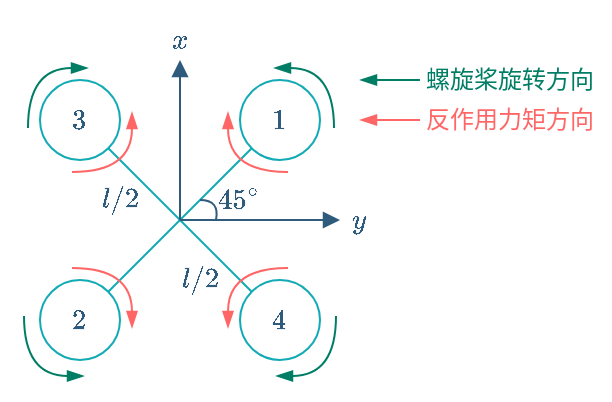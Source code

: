 <mxfile version="15.2.7" type="github">
  <diagram id="LuNTBENFR6F_MdsBUx-b" name="Page-1">
    <mxGraphModel dx="529" dy="297" grid="1" gridSize="10" guides="1" tooltips="1" connect="1" arrows="1" fold="1" page="1" pageScale="1" pageWidth="827" pageHeight="1169" math="1" shadow="0">
      <root>
        <mxCell id="0" />
        <mxCell id="1" parent="0" />
        <mxCell id="-sbZYYDN0JHB_6JqgcRb-1" value="" style="endArrow=none;html=1;strokeColor=#12AAB5;entryX=0;entryY=1;entryDx=0;entryDy=0;exitX=1;exitY=0;exitDx=0;exitDy=0;" edge="1" parent="1" source="-sbZYYDN0JHB_6JqgcRb-5" target="-sbZYYDN0JHB_6JqgcRb-3">
          <mxGeometry width="50" height="50" relative="1" as="geometry">
            <mxPoint x="380" y="260" as="sourcePoint" />
            <mxPoint x="460" y="180" as="targetPoint" />
          </mxGeometry>
        </mxCell>
        <mxCell id="-sbZYYDN0JHB_6JqgcRb-2" value="" style="endArrow=none;html=1;strokeColor=#12AAB5;entryX=1;entryY=1;entryDx=0;entryDy=0;exitX=0;exitY=0;exitDx=0;exitDy=0;" edge="1" parent="1" source="-sbZYYDN0JHB_6JqgcRb-6" target="-sbZYYDN0JHB_6JqgcRb-4">
          <mxGeometry width="50" height="50" relative="1" as="geometry">
            <mxPoint x="460" y="260" as="sourcePoint" />
            <mxPoint x="380" y="180" as="targetPoint" />
          </mxGeometry>
        </mxCell>
        <mxCell id="-sbZYYDN0JHB_6JqgcRb-3" value="" style="ellipse;whiteSpace=wrap;html=1;aspect=fixed;strokeColor=#12AAB5;fillColor=none;" vertex="1" parent="1">
          <mxGeometry x="450" y="150" width="40" height="40" as="geometry" />
        </mxCell>
        <mxCell id="-sbZYYDN0JHB_6JqgcRb-4" value="" style="ellipse;whiteSpace=wrap;html=1;aspect=fixed;strokeColor=#12AAB5;fillColor=none;" vertex="1" parent="1">
          <mxGeometry x="350" y="150" width="40" height="40" as="geometry" />
        </mxCell>
        <mxCell id="-sbZYYDN0JHB_6JqgcRb-5" value="" style="ellipse;whiteSpace=wrap;html=1;aspect=fixed;strokeColor=#12AAB5;fillColor=none;" vertex="1" parent="1">
          <mxGeometry x="350" y="250" width="40" height="40" as="geometry" />
        </mxCell>
        <mxCell id="-sbZYYDN0JHB_6JqgcRb-6" value="" style="ellipse;whiteSpace=wrap;html=1;aspect=fixed;strokeColor=#12AAB5;fillColor=none;" vertex="1" parent="1">
          <mxGeometry x="450" y="250" width="40" height="40" as="geometry" />
        </mxCell>
        <mxCell id="-sbZYYDN0JHB_6JqgcRb-7" value="" style="endArrow=block;html=1;strokeColor=#2F5B7C;endFill=1;fontColor=#2F5B7C;" edge="1" parent="1">
          <mxGeometry width="50" height="50" relative="1" as="geometry">
            <mxPoint x="420" y="220" as="sourcePoint" />
            <mxPoint x="420" y="140" as="targetPoint" />
          </mxGeometry>
        </mxCell>
        <mxCell id="-sbZYYDN0JHB_6JqgcRb-8" value="" style="endArrow=block;html=1;strokeColor=#2F5B7C;endFill=1;" edge="1" parent="1">
          <mxGeometry width="50" height="50" relative="1" as="geometry">
            <mxPoint x="420.0" y="220" as="sourcePoint" />
            <mxPoint x="500" y="220" as="targetPoint" />
          </mxGeometry>
        </mxCell>
        <mxCell id="-sbZYYDN0JHB_6JqgcRb-9" value="$$x$$" style="text;html=1;strokeColor=none;fillColor=none;align=center;verticalAlign=middle;whiteSpace=wrap;rounded=0;fontColor=#2F5B7C;" vertex="1" parent="1">
          <mxGeometry x="410" y="120" width="20" height="20" as="geometry" />
        </mxCell>
        <mxCell id="-sbZYYDN0JHB_6JqgcRb-10" value="$$y$$" style="text;html=1;strokeColor=none;fillColor=none;align=center;verticalAlign=middle;whiteSpace=wrap;rounded=0;fontColor=#2F5B7C;" vertex="1" parent="1">
          <mxGeometry x="500" y="210" width="20" height="20" as="geometry" />
        </mxCell>
        <mxCell id="-sbZYYDN0JHB_6JqgcRb-12" value="$$l/2$$" style="text;html=1;strokeColor=none;fillColor=none;align=center;verticalAlign=middle;whiteSpace=wrap;rounded=0;fontColor=#2F5B7C;" vertex="1" parent="1">
          <mxGeometry x="380" y="200" width="20" height="20" as="geometry" />
        </mxCell>
        <mxCell id="-sbZYYDN0JHB_6JqgcRb-13" value="$$l/2$$" style="text;html=1;strokeColor=none;fillColor=none;align=center;verticalAlign=middle;whiteSpace=wrap;rounded=0;fontColor=#2F5B7C;" vertex="1" parent="1">
          <mxGeometry x="420" y="240" width="20" height="20" as="geometry" />
        </mxCell>
        <mxCell id="-sbZYYDN0JHB_6JqgcRb-15" value="" style="endArrow=blockThin;html=1;fontColor=#2F5B7C;strokeColor=#007D65;curved=1;endFill=1;" edge="1" parent="1">
          <mxGeometry width="50" height="50" relative="1" as="geometry">
            <mxPoint x="344" y="174" as="sourcePoint" />
            <mxPoint x="374" y="144" as="targetPoint" />
            <Array as="points">
              <mxPoint x="344" y="144" />
            </Array>
          </mxGeometry>
        </mxCell>
        <mxCell id="-sbZYYDN0JHB_6JqgcRb-16" value="" style="endArrow=blockThin;html=1;fontColor=#2F5B7C;strokeColor=#007D65;curved=1;endFill=1;" edge="1" parent="1">
          <mxGeometry width="50" height="50" relative="1" as="geometry">
            <mxPoint x="497" y="174" as="sourcePoint" />
            <mxPoint x="467" y="144" as="targetPoint" />
            <Array as="points">
              <mxPoint x="497" y="144" />
            </Array>
          </mxGeometry>
        </mxCell>
        <mxCell id="-sbZYYDN0JHB_6JqgcRb-17" value="" style="endArrow=none;html=1;fontColor=#2F5B7C;strokeColor=#007D65;curved=1;endFill=0;startArrow=blockThin;startFill=1;" edge="1" parent="1">
          <mxGeometry width="50" height="50" relative="1" as="geometry">
            <mxPoint x="468" y="298" as="sourcePoint" />
            <mxPoint x="498" y="268" as="targetPoint" />
            <Array as="points">
              <mxPoint x="498" y="298" />
            </Array>
          </mxGeometry>
        </mxCell>
        <mxCell id="-sbZYYDN0JHB_6JqgcRb-18" value="$$1$$" style="text;html=1;strokeColor=none;fillColor=none;align=center;verticalAlign=middle;whiteSpace=wrap;rounded=0;fontColor=#2F5B7C;" vertex="1" parent="1">
          <mxGeometry x="460" y="160" width="20" height="20" as="geometry" />
        </mxCell>
        <mxCell id="-sbZYYDN0JHB_6JqgcRb-19" value="$$3$$" style="text;html=1;strokeColor=none;fillColor=none;align=center;verticalAlign=middle;whiteSpace=wrap;rounded=0;fontColor=#2F5B7C;" vertex="1" parent="1">
          <mxGeometry x="360" y="160" width="20" height="20" as="geometry" />
        </mxCell>
        <mxCell id="-sbZYYDN0JHB_6JqgcRb-20" value="$$2$$" style="text;html=1;strokeColor=none;fillColor=none;align=center;verticalAlign=middle;whiteSpace=wrap;rounded=0;fontColor=#2F5B7C;" vertex="1" parent="1">
          <mxGeometry x="360" y="260" width="20" height="20" as="geometry" />
        </mxCell>
        <mxCell id="-sbZYYDN0JHB_6JqgcRb-21" value="$$4$$" style="text;html=1;strokeColor=none;fillColor=none;align=center;verticalAlign=middle;whiteSpace=wrap;rounded=0;fontColor=#2F5B7C;" vertex="1" parent="1">
          <mxGeometry x="460" y="260" width="20" height="20" as="geometry" />
        </mxCell>
        <mxCell id="-sbZYYDN0JHB_6JqgcRb-25" value="" style="endArrow=blockThin;html=1;fontColor=#2F5B7C;strokeColor=#007D65;curved=1;endFill=1;" edge="1" parent="1">
          <mxGeometry width="50" height="50" relative="1" as="geometry">
            <mxPoint x="342" y="268" as="sourcePoint" />
            <mxPoint x="372" y="298" as="targetPoint" />
            <Array as="points">
              <mxPoint x="342" y="298" />
            </Array>
          </mxGeometry>
        </mxCell>
        <mxCell id="-sbZYYDN0JHB_6JqgcRb-26" value="" style="endArrow=none;html=1;fontColor=#2F5B7C;strokeColor=#FF6666;curved=1;endFill=0;startArrow=blockThin;startFill=1;" edge="1" parent="1">
          <mxGeometry width="50" height="50" relative="1" as="geometry">
            <mxPoint x="396" y="166" as="sourcePoint" />
            <mxPoint x="366" y="196" as="targetPoint" />
            <Array as="points">
              <mxPoint x="396" y="196" />
            </Array>
          </mxGeometry>
        </mxCell>
        <mxCell id="-sbZYYDN0JHB_6JqgcRb-27" value="" style="endArrow=blockThin;html=1;fontColor=#2F5B7C;strokeColor=#FF6666;curved=1;endFill=1;" edge="1" parent="1">
          <mxGeometry width="50" height="50" relative="1" as="geometry">
            <mxPoint x="474" y="196" as="sourcePoint" />
            <mxPoint x="444" y="166" as="targetPoint" />
            <Array as="points">
              <mxPoint x="444" y="196" />
            </Array>
          </mxGeometry>
        </mxCell>
        <mxCell id="-sbZYYDN0JHB_6JqgcRb-28" value="" style="endArrow=blockThin;html=1;fontColor=#2F5B7C;strokeColor=#FF6666;curved=1;endFill=1;" edge="1" parent="1">
          <mxGeometry width="50" height="50" relative="1" as="geometry">
            <mxPoint x="474" y="244" as="sourcePoint" />
            <mxPoint x="444" y="274" as="targetPoint" />
            <Array as="points">
              <mxPoint x="444" y="244" />
            </Array>
          </mxGeometry>
        </mxCell>
        <mxCell id="-sbZYYDN0JHB_6JqgcRb-29" value="" style="endArrow=blockThin;html=1;fontColor=#2F5B7C;strokeColor=#FF6666;curved=1;endFill=1;" edge="1" parent="1">
          <mxGeometry width="50" height="50" relative="1" as="geometry">
            <mxPoint x="366" y="244" as="sourcePoint" />
            <mxPoint x="396" y="274" as="targetPoint" />
            <Array as="points">
              <mxPoint x="396" y="244" />
            </Array>
          </mxGeometry>
        </mxCell>
        <mxCell id="-sbZYYDN0JHB_6JqgcRb-30" value="" style="endArrow=blockThin;html=1;fontColor=#2F5B7C;strokeColor=#007D65;endFill=1;" edge="1" parent="1">
          <mxGeometry width="50" height="50" relative="1" as="geometry">
            <mxPoint x="540" y="150" as="sourcePoint" />
            <mxPoint x="510" y="150" as="targetPoint" />
          </mxGeometry>
        </mxCell>
        <mxCell id="-sbZYYDN0JHB_6JqgcRb-31" value="螺旋桨旋转方向" style="text;html=1;strokeColor=none;fillColor=none;align=center;verticalAlign=middle;whiteSpace=wrap;rounded=0;fontColor=#007D65;" vertex="1" parent="1">
          <mxGeometry x="540" y="140" width="90" height="20" as="geometry" />
        </mxCell>
        <mxCell id="-sbZYYDN0JHB_6JqgcRb-32" value="" style="endArrow=blockThin;html=1;fontColor=#2F5B7C;strokeColor=#FF6666;endFill=1;" edge="1" parent="1">
          <mxGeometry width="50" height="50" relative="1" as="geometry">
            <mxPoint x="540" y="170" as="sourcePoint" />
            <mxPoint x="510" y="170" as="targetPoint" />
          </mxGeometry>
        </mxCell>
        <mxCell id="-sbZYYDN0JHB_6JqgcRb-33" value="反作用力矩方向" style="text;html=1;strokeColor=none;fillColor=none;align=center;verticalAlign=middle;whiteSpace=wrap;rounded=0;fontColor=#FF6666;" vertex="1" parent="1">
          <mxGeometry x="540" y="160" width="90" height="20" as="geometry" />
        </mxCell>
        <mxCell id="-sbZYYDN0JHB_6JqgcRb-34" value="&lt;font style=&quot;font-size: 12px&quot;&gt;$$45^{\circ}$$&lt;/font&gt;" style="text;html=1;strokeColor=none;fillColor=none;align=center;verticalAlign=middle;whiteSpace=wrap;rounded=0;fontColor=#2F5B7C;fontSize=8;" vertex="1" parent="1">
          <mxGeometry x="444" y="205" width="10" height="10" as="geometry" />
        </mxCell>
        <mxCell id="-sbZYYDN0JHB_6JqgcRb-35" value="" style="endArrow=none;html=1;fontColor=#2F5B7C;strokeColor=#2F5B7C;curved=1;" edge="1" parent="1">
          <mxGeometry width="50" height="50" relative="1" as="geometry">
            <mxPoint x="430" y="210" as="sourcePoint" />
            <mxPoint x="438" y="220" as="targetPoint" />
            <Array as="points">
              <mxPoint x="440" y="210" />
            </Array>
          </mxGeometry>
        </mxCell>
        <mxCell id="-sbZYYDN0JHB_6JqgcRb-36" value="" style="rounded=0;whiteSpace=wrap;html=1;fontSize=8;fontColor=#2F5B7C;strokeColor=none;fillColor=none;" vertex="1" parent="1">
          <mxGeometry x="330" y="110" width="305" height="200" as="geometry" />
        </mxCell>
      </root>
    </mxGraphModel>
  </diagram>
</mxfile>
